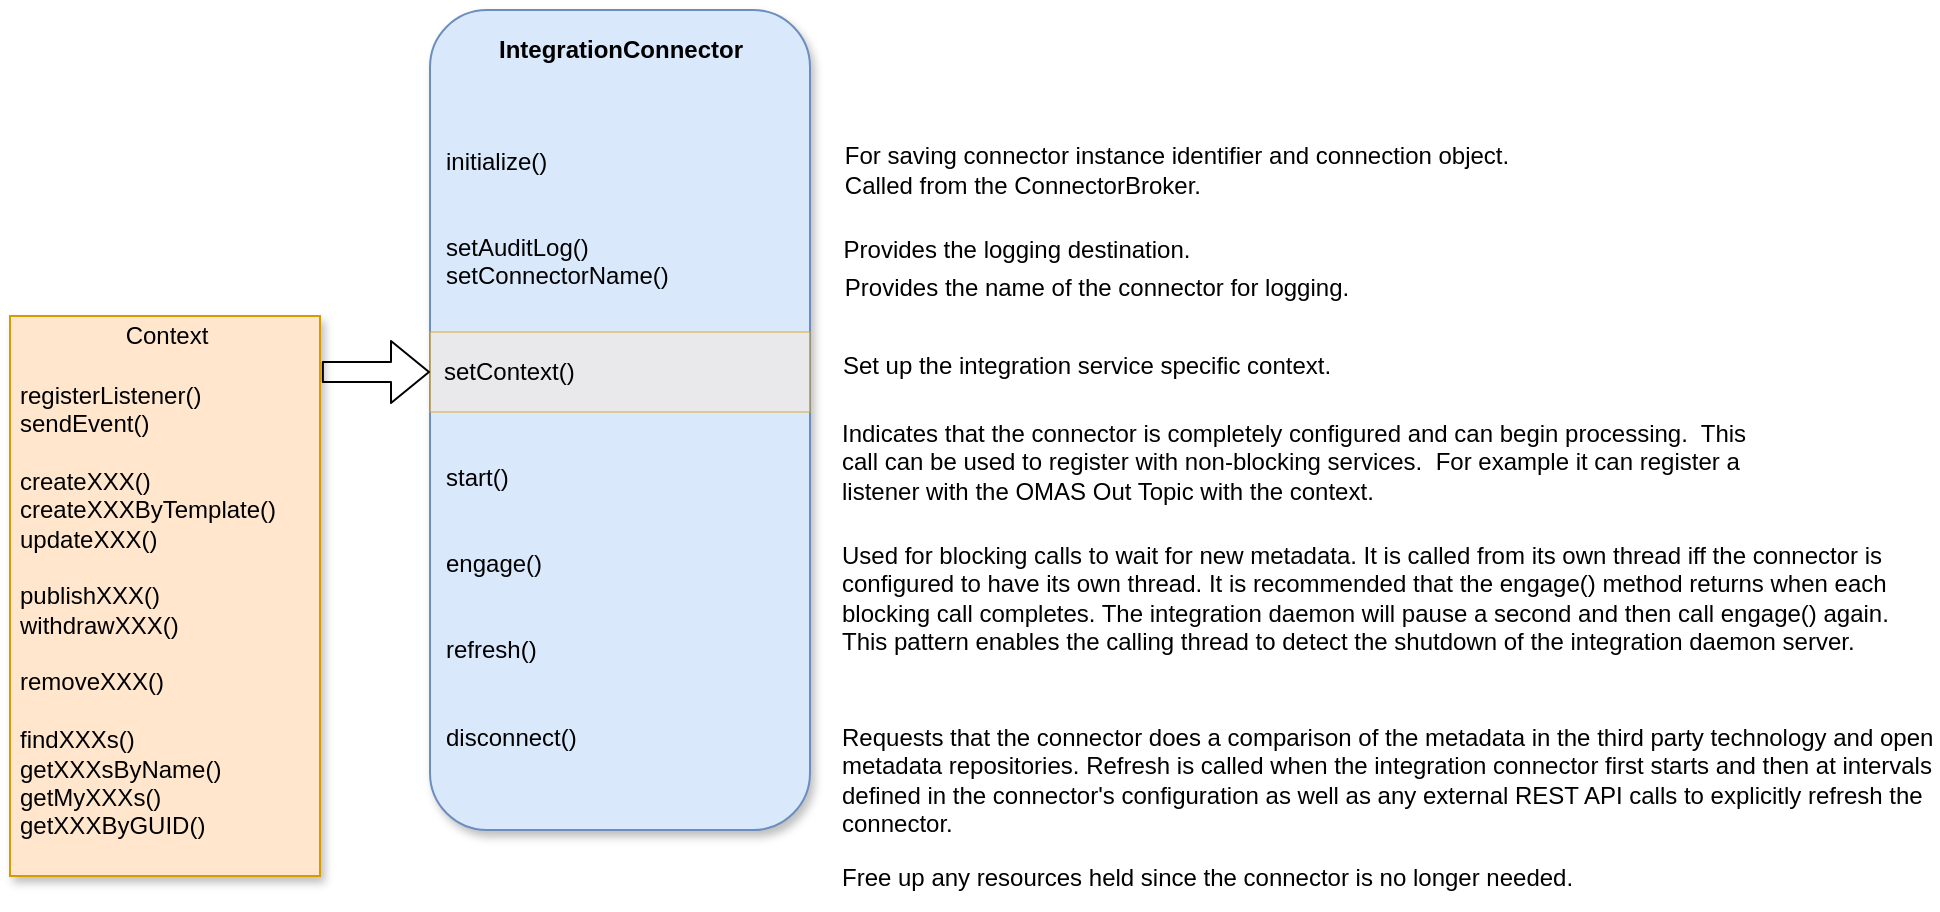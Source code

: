 <mxfile version="16.5.1" type="device" pages="3"><diagram id="64aDKeuYOhuSxBOflMIt" name="integration-connector"><mxGraphModel dx="1106" dy="773" grid="1" gridSize="10" guides="1" tooltips="1" connect="1" arrows="1" fold="1" page="1" pageScale="1" pageWidth="1169" pageHeight="827" math="0" shadow="0"><root><mxCell id="YQMm9Tc21oN1GBCdeoTT-0"/><mxCell id="YQMm9Tc21oN1GBCdeoTT-1" parent="YQMm9Tc21oN1GBCdeoTT-0"/><mxCell id="YQMm9Tc21oN1GBCdeoTT-2" value="&lt;br&gt;&lt;br&gt;initialize()&lt;br&gt;&lt;br&gt;&lt;br&gt;setAuditLog()&lt;br&gt;setConnectorName()&lt;br&gt;&lt;br&gt;&lt;br&gt;&lt;br&gt;&lt;br&gt;&lt;br&gt;&lt;br&gt;start()&lt;br&gt;&lt;br&gt;&lt;br&gt;engage()&lt;br&gt;&lt;br&gt;&lt;br&gt;refresh()&lt;br&gt;&lt;br&gt;&lt;br&gt;disconnect()" style="rounded=1;whiteSpace=wrap;html=1;align=left;perimeterSpacing=0;spacingLeft=6;fillColor=#dae8fc;strokeColor=#6c8ebf;shadow=1;" parent="YQMm9Tc21oN1GBCdeoTT-1" vertex="1"><mxGeometry x="240" y="120" width="190" height="410" as="geometry"/></mxCell><mxCell id="YQMm9Tc21oN1GBCdeoTT-3" value="&lt;b&gt;IntegrationConnector&lt;/b&gt;" style="text;html=1;align=center;verticalAlign=middle;resizable=0;points=[];autosize=1;" parent="YQMm9Tc21oN1GBCdeoTT-1" vertex="1"><mxGeometry x="265" y="130" width="140" height="20" as="geometry"/></mxCell><mxCell id="YQMm9Tc21oN1GBCdeoTT-6" value="Indicates that the connector is completely configured and can begin processing.&amp;nbsp; This call can be used to register with non-blocking services.&amp;nbsp; For example it can register a listener with the OMAS Out Topic with the context." style="text;whiteSpace=wrap;html=1;" parent="YQMm9Tc21oN1GBCdeoTT-1" vertex="1"><mxGeometry x="444" y="318" width="470" height="40" as="geometry"/></mxCell><mxCell id="YQMm9Tc21oN1GBCdeoTT-7" value="For saving connector instance identifier and connection object.&lt;br&gt;&lt;div style=&quot;text-align: left&quot;&gt;&lt;span&gt;Called from the ConnectorBroker.&lt;/span&gt;&lt;/div&gt;" style="text;html=1;align=center;verticalAlign=middle;resizable=0;points=[];autosize=1;" parent="YQMm9Tc21oN1GBCdeoTT-1" vertex="1"><mxGeometry x="438" y="185" width="350" height="30" as="geometry"/></mxCell><mxCell id="YQMm9Tc21oN1GBCdeoTT-8" value="Provides the logging destination." style="text;html=1;align=center;verticalAlign=middle;resizable=0;points=[];autosize=1;" parent="YQMm9Tc21oN1GBCdeoTT-1" vertex="1"><mxGeometry x="438" y="230" width="190" height="20" as="geometry"/></mxCell><mxCell id="YQMm9Tc21oN1GBCdeoTT-9" value="Provides the name of the connector for logging." style="text;html=1;align=center;verticalAlign=middle;resizable=0;points=[];autosize=1;" parent="YQMm9Tc21oN1GBCdeoTT-1" vertex="1"><mxGeometry x="438" y="249" width="270" height="20" as="geometry"/></mxCell><mxCell id="YQMm9Tc21oN1GBCdeoTT-11" value="Used for blocking calls to wait for new metadata.  It is called from its own thread iff the connector is configured to have its own thread.  It is recommended that the engage() method returns when each blocking call completes.  The integration daemon will pause a second and then call engage() again.  This pattern enables the calling thread to detect the shutdown of the integration daemon server." style="text;whiteSpace=wrap;html=1;" parent="YQMm9Tc21oN1GBCdeoTT-1" vertex="1"><mxGeometry x="444" y="379" width="550" height="70" as="geometry"/></mxCell><mxCell id="YQMm9Tc21oN1GBCdeoTT-12" value="Free up any resources held since the connector is no longer needed." style="text;whiteSpace=wrap;html=1;" parent="YQMm9Tc21oN1GBCdeoTT-1" vertex="1"><mxGeometry x="444" y="540" width="400" height="30" as="geometry"/></mxCell><mxCell id="YQMm9Tc21oN1GBCdeoTT-14" value="Requests that the connector does a comparison of the metadata in the third party technology and open metadata repositories. Refresh is called when the integration connector first starts and then at intervals defined in the connector's configuration as well as any external REST API calls to explicitly refresh the connector." style="text;whiteSpace=wrap;html=1;" parent="YQMm9Tc21oN1GBCdeoTT-1" vertex="1"><mxGeometry x="444" y="470" width="550" height="70" as="geometry"/></mxCell><mxCell id="YQMm9Tc21oN1GBCdeoTT-15" value="Set up the integration service specific context." style="text;html=1;align=center;verticalAlign=middle;resizable=0;points=[];autosize=1;" parent="YQMm9Tc21oN1GBCdeoTT-1" vertex="1"><mxGeometry x="438" y="288" width="260" height="20" as="geometry"/></mxCell><mxCell id="YQMm9Tc21oN1GBCdeoTT-16" value="setContext()" style="rounded=0;whiteSpace=wrap;html=1;fillColor=#ffe6cc;strokeColor=#d79b00;opacity=40;align=left;spacingLeft=5;" parent="YQMm9Tc21oN1GBCdeoTT-1" vertex="1"><mxGeometry x="240" y="281" width="190" height="40" as="geometry"/></mxCell><mxCell id="YQMm9Tc21oN1GBCdeoTT-17" value="&lt;br&gt;registerListener()&lt;br&gt;sendEvent()&lt;br&gt;&lt;br&gt;createXXX()&lt;br&gt;createXXXByTemplate()&lt;br&gt;updateXXX()&lt;br&gt;&lt;br&gt;publishXXX()&lt;br&gt;withdrawXXX()&lt;br&gt;&lt;br&gt;removeXXX()&lt;br&gt;&lt;br&gt;findXXXs()&lt;br&gt;getXXXsByName()&lt;br&gt;getMyXXXs()&lt;br&gt;getXXXByGUID()" style="whiteSpace=wrap;html=1;align=left;fillColor=#ffe6cc;strokeColor=#d79b00;spacingLeft=3;shadow=1;" parent="YQMm9Tc21oN1GBCdeoTT-1" vertex="1"><mxGeometry x="30" y="273" width="155" height="280" as="geometry"/></mxCell><mxCell id="NjhM_B7wD2fwzGD4Wnjn-0" value="Context" style="text;html=1;align=center;verticalAlign=middle;resizable=0;points=[];autosize=1;" parent="YQMm9Tc21oN1GBCdeoTT-1" vertex="1"><mxGeometry x="77.5" y="273" width="60" height="20" as="geometry"/></mxCell><mxCell id="NjhM_B7wD2fwzGD4Wnjn-1" value="" style="shape=flexArrow;endArrow=classic;html=1;exitX=1.006;exitY=0.1;exitDx=0;exitDy=0;exitPerimeter=0;entryX=0;entryY=0.5;entryDx=0;entryDy=0;" parent="YQMm9Tc21oN1GBCdeoTT-1" source="YQMm9Tc21oN1GBCdeoTT-17" target="YQMm9Tc21oN1GBCdeoTT-16" edge="1"><mxGeometry width="50" height="50" relative="1" as="geometry"><mxPoint x="410" y="523" as="sourcePoint"/><mxPoint x="460" y="473" as="targetPoint"/></mxGeometry></mxCell></root></mxGraphModel></diagram><diagram id="_wFo67S1BkegfWECctjt" name="triggers"><mxGraphModel dx="1106" dy="773" grid="1" gridSize="10" guides="1" tooltips="1" connect="1" arrows="1" fold="1" page="1" pageScale="1" pageWidth="827" pageHeight="1169" math="0" shadow="0"><root><mxCell id="nCIwcktfopYEeBUSfKqR-0"/><mxCell id="nCIwcktfopYEeBUSfKqR-1" parent="nCIwcktfopYEeBUSfKqR-0"/><mxCell id="nCIwcktfopYEeBUSfKqR-5" value="" style="edgeStyle=orthogonalEdgeStyle;rounded=0;orthogonalLoop=1;jettySize=auto;html=1;fillColor=#dae8fc;strokeColor=#6c8ebf;" parent="nCIwcktfopYEeBUSfKqR-1" source="nCIwcktfopYEeBUSfKqR-2" target="nCIwcktfopYEeBUSfKqR-4" edge="1"><mxGeometry relative="1" as="geometry"/></mxCell><mxCell id="9Datq7JUQwxEr3rtLRhj-16" style="edgeStyle=orthogonalEdgeStyle;rounded=0;orthogonalLoop=1;jettySize=auto;html=1;exitX=0.75;exitY=1;exitDx=0;exitDy=0;entryX=0;entryY=0.5;entryDx=0;entryDy=0;fillColor=#dae8fc;strokeColor=#6c8ebf;" edge="1" parent="nCIwcktfopYEeBUSfKqR-1" source="nCIwcktfopYEeBUSfKqR-2" target="nCIwcktfopYEeBUSfKqR-6"><mxGeometry relative="1" as="geometry"/></mxCell><mxCell id="nCIwcktfopYEeBUSfKqR-2" value="Connection" style="rounded=0;whiteSpace=wrap;html=1;fillColor=#dae8fc;strokeColor=#6c8ebf;" parent="nCIwcktfopYEeBUSfKqR-1" vertex="1"><mxGeometry x="160" y="130" width="120" height="60" as="geometry"/></mxCell><mxCell id="nCIwcktfopYEeBUSfKqR-4" value="ConnectorType" style="rounded=0;whiteSpace=wrap;html=1;fillColor=#dae8fc;strokeColor=#6c8ebf;" parent="nCIwcktfopYEeBUSfKqR-1" vertex="1"><mxGeometry x="350" y="130" width="120" height="60" as="geometry"/></mxCell><mxCell id="nCIwcktfopYEeBUSfKqR-6" value="Endpoint" style="rounded=0;whiteSpace=wrap;html=1;fillColor=#dae8fc;strokeColor=#6c8ebf;" parent="nCIwcktfopYEeBUSfKqR-1" vertex="1"><mxGeometry x="350" y="220" width="120" height="60" as="geometry"/></mxCell><mxCell id="nCIwcktfopYEeBUSfKqR-8" value="Implementation of the&lt;br&gt;integration connector" style="text;html=1;align=center;verticalAlign=middle;resizable=0;points=[];autosize=1;strokeColor=none;" parent="nCIwcktfopYEeBUSfKqR-1" vertex="1"><mxGeometry x="480" y="145" width="130" height="30" as="geometry"/></mxCell><mxCell id="nCIwcktfopYEeBUSfKqR-9" value="Location of the system&lt;br&gt;to catalog" style="text;html=1;align=center;verticalAlign=middle;resizable=0;points=[];autosize=1;strokeColor=none;" parent="nCIwcktfopYEeBUSfKqR-1" vertex="1"><mxGeometry x="475" y="230" width="140" height="30" as="geometry"/></mxCell><mxCell id="nCIwcktfopYEeBUSfKqR-10" value="" style="edgeStyle=orthogonalEdgeStyle;rounded=0;orthogonalLoop=1;jettySize=auto;html=1;fillColor=#dae8fc;strokeColor=#6c8ebf;" parent="nCIwcktfopYEeBUSfKqR-1" source="nCIwcktfopYEeBUSfKqR-12" target="nCIwcktfopYEeBUSfKqR-13" edge="1"><mxGeometry relative="1" as="geometry"/></mxCell><mxCell id="nCIwcktfopYEeBUSfKqR-12" value="Connection" style="rounded=0;whiteSpace=wrap;html=1;fillColor=#dae8fc;strokeColor=#6c8ebf;" parent="nCIwcktfopYEeBUSfKqR-1" vertex="1"><mxGeometry x="155" y="380" width="120" height="60" as="geometry"/></mxCell><mxCell id="nCIwcktfopYEeBUSfKqR-13" value="ConnectorType" style="rounded=0;whiteSpace=wrap;html=1;fillColor=#dae8fc;strokeColor=#6c8ebf;" parent="nCIwcktfopYEeBUSfKqR-1" vertex="1"><mxGeometry x="345" y="380" width="120" height="60" as="geometry"/></mxCell><mxCell id="nCIwcktfopYEeBUSfKqR-15" value="Implementation of the&lt;br&gt;integration connector" style="text;html=1;align=center;verticalAlign=middle;resizable=0;points=[];autosize=1;strokeColor=none;" parent="nCIwcktfopYEeBUSfKqR-1" vertex="1"><mxGeometry x="475" y="395" width="130" height="30" as="geometry"/></mxCell><mxCell id="nCIwcktfopYEeBUSfKqR-17" value="Location is determined from the endpoints that are stored in open metadata.&lt;br&gt;&lt;br&gt;The connector registers a listener with the context and it listens for events&lt;br&gt;relating to endpoint of the appropriate values." style="text;html=1;align=center;verticalAlign=middle;resizable=0;points=[];autosize=1;strokeColor=none;" parent="nCIwcktfopYEeBUSfKqR-1" vertex="1"><mxGeometry x="160" y="470" width="420" height="60" as="geometry"/></mxCell><mxCell id="nCIwcktfopYEeBUSfKqR-18" value="Two approaches to designing the connections for an integration connector&amp;nbsp;" style="text;html=1;align=center;verticalAlign=middle;resizable=0;points=[];autosize=1;strokeColor=none;" parent="nCIwcktfopYEeBUSfKqR-1" vertex="1"><mxGeometry x="120" y="50" width="410" height="20" as="geometry"/></mxCell><mxCell id="nCIwcktfopYEeBUSfKqR-19" value="An integration connector can choose to support one of these patterns or switch&lt;br&gt;dynamically depending on the presence of the endpoint in the connector's configuration.&amp;nbsp;" style="text;html=1;align=center;verticalAlign=middle;resizable=0;points=[];autosize=1;strokeColor=none;" parent="nCIwcktfopYEeBUSfKqR-1" vertex="1"><mxGeometry x="160" y="585" width="490" height="30" as="geometry"/></mxCell><mxCell id="nCIwcktfopYEeBUSfKqR-20" value="Used for a dedicated connector to a specific&lt;br&gt;third party technology deployment." style="text;html=1;align=center;verticalAlign=middle;resizable=0;points=[];autosize=1;strokeColor=none;" parent="nCIwcktfopYEeBUSfKqR-1" vertex="1"><mxGeometry x="690" y="145" width="250" height="30" as="geometry"/></mxCell><mxCell id="nCIwcktfopYEeBUSfKqR-21" value="Used to catalog all instances&lt;br&gt;of a particular type of technology" style="text;html=1;align=center;verticalAlign=middle;resizable=0;points=[];autosize=1;strokeColor=none;" parent="nCIwcktfopYEeBUSfKqR-1" vertex="1"><mxGeometry x="710" y="395" width="190" height="30" as="geometry"/></mxCell><mxCell id="YG-GUabA965zJLkEspPO-0" value="or both" style="text;html=1;align=center;verticalAlign=middle;resizable=0;points=[];autosize=1;strokeColor=none;fillColor=none;" vertex="1" parent="nCIwcktfopYEeBUSfKqR-1"><mxGeometry x="345" y="660" width="50" height="20" as="geometry"/></mxCell><mxCell id="9Datq7JUQwxEr3rtLRhj-0" value="" style="edgeStyle=orthogonalEdgeStyle;rounded=0;orthogonalLoop=1;jettySize=auto;html=1;fillColor=#dae8fc;strokeColor=#6c8ebf;" edge="1" parent="nCIwcktfopYEeBUSfKqR-1" source="9Datq7JUQwxEr3rtLRhj-2" target="9Datq7JUQwxEr3rtLRhj-3"><mxGeometry relative="1" as="geometry"/></mxCell><mxCell id="9Datq7JUQwxEr3rtLRhj-13" style="edgeStyle=orthogonalEdgeStyle;rounded=0;orthogonalLoop=1;jettySize=auto;html=1;exitX=0.5;exitY=1;exitDx=0;exitDy=0;entryX=0;entryY=0.5;entryDx=0;entryDy=0;fillColor=#dae8fc;strokeColor=#6c8ebf;" edge="1" parent="nCIwcktfopYEeBUSfKqR-1" source="9Datq7JUQwxEr3rtLRhj-2" target="9Datq7JUQwxEr3rtLRhj-5"><mxGeometry relative="1" as="geometry"/></mxCell><mxCell id="9Datq7JUQwxEr3rtLRhj-2" value="VirtualConnection" style="rounded=0;whiteSpace=wrap;html=1;fillColor=#dae8fc;strokeColor=#6c8ebf;" vertex="1" parent="nCIwcktfopYEeBUSfKqR-1"><mxGeometry x="150" y="730" width="120" height="60" as="geometry"/></mxCell><mxCell id="9Datq7JUQwxEr3rtLRhj-3" value="ConnectorType" style="rounded=0;whiteSpace=wrap;html=1;fillColor=#dae8fc;strokeColor=#6c8ebf;" vertex="1" parent="nCIwcktfopYEeBUSfKqR-1"><mxGeometry x="340" y="730" width="120" height="60" as="geometry"/></mxCell><mxCell id="9Datq7JUQwxEr3rtLRhj-7" style="edgeStyle=orthogonalEdgeStyle;rounded=0;orthogonalLoop=1;jettySize=auto;html=1;exitX=0.5;exitY=1;exitDx=0;exitDy=0;entryX=0;entryY=0.5;entryDx=0;entryDy=0;fillColor=#dae8fc;strokeColor=#6c8ebf;" edge="1" parent="nCIwcktfopYEeBUSfKqR-1" source="9Datq7JUQwxEr3rtLRhj-5" target="9Datq7JUQwxEr3rtLRhj-6"><mxGeometry relative="1" as="geometry"/></mxCell><mxCell id="9Datq7JUQwxEr3rtLRhj-11" style="edgeStyle=orthogonalEdgeStyle;rounded=0;orthogonalLoop=1;jettySize=auto;html=1;entryX=0;entryY=0.5;entryDx=0;entryDy=0;dashed=1;fillColor=#dae8fc;strokeColor=#6c8ebf;" edge="1" parent="nCIwcktfopYEeBUSfKqR-1" source="9Datq7JUQwxEr3rtLRhj-5" target="9Datq7JUQwxEr3rtLRhj-10"><mxGeometry relative="1" as="geometry"/></mxCell><mxCell id="9Datq7JUQwxEr3rtLRhj-5" value="Embedded&lt;br&gt;Connections" style="rounded=0;whiteSpace=wrap;html=1;fillColor=#dae8fc;strokeColor=#6c8ebf;" vertex="1" parent="nCIwcktfopYEeBUSfKqR-1"><mxGeometry x="340" y="820" width="120" height="60" as="geometry"/></mxCell><mxCell id="9Datq7JUQwxEr3rtLRhj-8" style="edgeStyle=orthogonalEdgeStyle;rounded=0;orthogonalLoop=1;jettySize=auto;html=1;dashed=1;fillColor=#dae8fc;strokeColor=#6c8ebf;" edge="1" parent="nCIwcktfopYEeBUSfKqR-1" source="9Datq7JUQwxEr3rtLRhj-6"><mxGeometry relative="1" as="geometry"><mxPoint x="630" y="950" as="targetPoint"/></mxGeometry></mxCell><mxCell id="9Datq7JUQwxEr3rtLRhj-6" value="Connection" style="rounded=0;whiteSpace=wrap;html=1;fillColor=#dae8fc;strokeColor=#6c8ebf;" vertex="1" parent="nCIwcktfopYEeBUSfKqR-1"><mxGeometry x="460" y="920" width="120" height="60" as="geometry"/></mxCell><mxCell id="9Datq7JUQwxEr3rtLRhj-9" style="edgeStyle=orthogonalEdgeStyle;rounded=0;orthogonalLoop=1;jettySize=auto;html=1;dashed=1;fillColor=#dae8fc;strokeColor=#6c8ebf;" edge="1" parent="nCIwcktfopYEeBUSfKqR-1" source="9Datq7JUQwxEr3rtLRhj-10"><mxGeometry relative="1" as="geometry"><mxPoint x="630" y="1030" as="targetPoint"/></mxGeometry></mxCell><mxCell id="9Datq7JUQwxEr3rtLRhj-10" value="Connection" style="rounded=0;whiteSpace=wrap;html=1;fillColor=#dae8fc;strokeColor=#6c8ebf;" vertex="1" parent="nCIwcktfopYEeBUSfKqR-1"><mxGeometry x="460" y="1000" width="120" height="60" as="geometry"/></mxCell><mxCell id="9Datq7JUQwxEr3rtLRhj-17" value="Implementation of the&lt;br&gt;integration connector" style="text;html=1;align=center;verticalAlign=middle;resizable=0;points=[];autosize=1;strokeColor=none;" vertex="1" parent="nCIwcktfopYEeBUSfKqR-1"><mxGeometry x="485" y="740" width="130" height="30" as="geometry"/></mxCell><mxCell id="9Datq7JUQwxEr3rtLRhj-18" value="Connection for&lt;br&gt;third party technology" style="text;html=1;align=left;verticalAlign=middle;resizable=0;points=[];autosize=1;strokeColor=none;" vertex="1" parent="nCIwcktfopYEeBUSfKqR-1"><mxGeometry x="650" y="935" width="130" height="30" as="geometry"/></mxCell><mxCell id="9Datq7JUQwxEr3rtLRhj-19" value="Connection for&lt;br&gt;third party technology" style="text;html=1;align=left;verticalAlign=middle;resizable=0;points=[];autosize=1;strokeColor=none;" vertex="1" parent="nCIwcktfopYEeBUSfKqR-1"><mxGeometry x="650" y="1015" width="130" height="30" as="geometry"/></mxCell></root></mxGraphModel></diagram><diagram id="1xcrWiGMLWpjkEZGx5wN" name="testing"><mxGraphModel dx="1106" dy="773" grid="1" gridSize="10" guides="1" tooltips="1" connect="1" arrows="1" fold="1" page="1" pageScale="1" pageWidth="827" pageHeight="1169" math="0" shadow="0"><root><mxCell id="-SMCdCPPHjNISm7qPnxs-0"/><mxCell id="-SMCdCPPHjNISm7qPnxs-1" parent="-SMCdCPPHjNISm7qPnxs-0"/><mxCell id="-SMCdCPPHjNISm7qPnxs-2" value="OMAG Server Platform" style="rounded=0;whiteSpace=wrap;html=1;verticalAlign=top;fillColor=#dae8fc;strokeColor=#6c8ebf;" vertex="1" parent="-SMCdCPPHjNISm7qPnxs-1"><mxGeometry x="310" y="130" width="530" height="250" as="geometry"/></mxCell><mxCell id="-SMCdCPPHjNISm7qPnxs-4" value="Metadata Access Store" style="rounded=0;whiteSpace=wrap;html=1;fillColor=#ffe6cc;strokeColor=#d79b00;verticalAlign=top;" vertex="1" parent="-SMCdCPPHjNISm7qPnxs-1"><mxGeometry x="667" y="171.5" width="160" height="185" as="geometry"/></mxCell><mxCell id="-SMCdCPPHjNISm7qPnxs-5" value="Integration Daemon" style="rounded=0;whiteSpace=wrap;html=1;fillColor=#ffe6cc;strokeColor=#d79b00;verticalAlign=top;" vertex="1" parent="-SMCdCPPHjNISm7qPnxs-1"><mxGeometry x="330" y="170" width="231" height="198" as="geometry"/></mxCell><mxCell id="-SMCdCPPHjNISm7qPnxs-7" value="Integration Service" style="rounded=0;whiteSpace=wrap;html=1;verticalAlign=top;fillColor=#d5e8d4;strokeColor=#82b366;" vertex="1" parent="-SMCdCPPHjNISm7qPnxs-1"><mxGeometry x="349" y="210" width="201" height="140" as="geometry"/></mxCell><mxCell id="-SMCdCPPHjNISm7qPnxs-26" style="edgeStyle=orthogonalEdgeStyle;rounded=0;orthogonalLoop=1;jettySize=auto;html=1;exitX=0;exitY=0.75;exitDx=0;exitDy=0;entryX=0.75;entryY=0;entryDx=0;entryDy=0;" edge="1" parent="-SMCdCPPHjNISm7qPnxs-1" source="-SMCdCPPHjNISm7qPnxs-9" target="-SMCdCPPHjNISm7qPnxs-25"><mxGeometry relative="1" as="geometry"/></mxCell><mxCell id="-SMCdCPPHjNISm7qPnxs-9" value="Asset Manager OMAS" style="rounded=0;whiteSpace=wrap;html=1;fillColor=#d5e8d4;strokeColor=#82b366;" vertex="1" parent="-SMCdCPPHjNISm7qPnxs-1"><mxGeometry x="687" y="201.5" width="120" height="60" as="geometry"/></mxCell><mxCell id="-SMCdCPPHjNISm7qPnxs-10" style="edgeStyle=orthogonalEdgeStyle;rounded=0;orthogonalLoop=1;jettySize=auto;html=1;exitX=0.5;exitY=0;exitDx=0;exitDy=0;entryX=0.5;entryY=1;entryDx=0;entryDy=0;" edge="1" parent="-SMCdCPPHjNISm7qPnxs-1" source="-SMCdCPPHjNISm7qPnxs-11" target="-SMCdCPPHjNISm7qPnxs-9"><mxGeometry relative="1" as="geometry"/></mxCell><mxCell id="-SMCdCPPHjNISm7qPnxs-35" style="edgeStyle=orthogonalEdgeStyle;rounded=0;orthogonalLoop=1;jettySize=auto;html=1;startArrow=classic;startFill=1;" edge="1" parent="-SMCdCPPHjNISm7qPnxs-1" source="-SMCdCPPHjNISm7qPnxs-11" target="-SMCdCPPHjNISm7qPnxs-34"><mxGeometry relative="1" as="geometry"/></mxCell><mxCell id="-SMCdCPPHjNISm7qPnxs-11" value="OMRS" style="rounded=0;whiteSpace=wrap;html=1;fillColor=#d5e8d4;strokeColor=#82b366;" vertex="1" parent="-SMCdCPPHjNISm7qPnxs-1"><mxGeometry x="687" y="286.5" width="120" height="60" as="geometry"/></mxCell><mxCell id="-SMCdCPPHjNISm7qPnxs-27" style="edgeStyle=orthogonalEdgeStyle;rounded=0;orthogonalLoop=1;jettySize=auto;html=1;exitX=1;exitY=0.25;exitDx=0;exitDy=0;entryX=0;entryY=0.25;entryDx=0;entryDy=0;" edge="1" parent="-SMCdCPPHjNISm7qPnxs-1" source="-SMCdCPPHjNISm7qPnxs-28" target="-SMCdCPPHjNISm7qPnxs-9"><mxGeometry relative="1" as="geometry"/></mxCell><mxCell id="-SMCdCPPHjNISm7qPnxs-29" style="edgeStyle=orthogonalEdgeStyle;rounded=0;orthogonalLoop=1;jettySize=auto;html=1;exitX=1;exitY=0.25;exitDx=0;exitDy=0;entryX=0;entryY=0.25;entryDx=0;entryDy=0;" edge="1" parent="-SMCdCPPHjNISm7qPnxs-1" source="-SMCdCPPHjNISm7qPnxs-19" target="-SMCdCPPHjNISm7qPnxs-28"><mxGeometry relative="1" as="geometry"/></mxCell><mxCell id="-SMCdCPPHjNISm7qPnxs-19" value="Your Integration Connector" style="rounded=0;whiteSpace=wrap;html=1;fillColor=#e1d5e7;strokeColor=#9673a6;" vertex="1" parent="-SMCdCPPHjNISm7qPnxs-1"><mxGeometry x="370" y="250" width="120" height="60" as="geometry"/></mxCell><mxCell id="-SMCdCPPHjNISm7qPnxs-23" value="" style="rounded=0;whiteSpace=wrap;html=1;fillColor=#d5e8d4;strokeColor=#82b366;" vertex="1" parent="-SMCdCPPHjNISm7qPnxs-1"><mxGeometry x="561" y="400" width="120" height="60" as="geometry"/></mxCell><mxCell id="-SMCdCPPHjNISm7qPnxs-24" style="edgeStyle=orthogonalEdgeStyle;rounded=0;orthogonalLoop=1;jettySize=auto;html=1;exitX=0.25;exitY=0;exitDx=0;exitDy=0;entryX=1;entryY=0.75;entryDx=0;entryDy=0;" edge="1" parent="-SMCdCPPHjNISm7qPnxs-1" source="-SMCdCPPHjNISm7qPnxs-25" target="-SMCdCPPHjNISm7qPnxs-28"><mxGeometry relative="1" as="geometry"/></mxCell><mxCell id="-SMCdCPPHjNISm7qPnxs-25" value="Asset Manager OMAS&lt;br&gt;Out Topic" style="rounded=0;whiteSpace=wrap;html=1;" vertex="1" parent="-SMCdCPPHjNISm7qPnxs-1"><mxGeometry x="576" y="400" width="90" height="50" as="geometry"/></mxCell><mxCell id="-SMCdCPPHjNISm7qPnxs-30" style="edgeStyle=orthogonalEdgeStyle;rounded=0;orthogonalLoop=1;jettySize=auto;html=1;exitX=0;exitY=0.75;exitDx=0;exitDy=0;entryX=1;entryY=0.75;entryDx=0;entryDy=0;" edge="1" parent="-SMCdCPPHjNISm7qPnxs-1" source="-SMCdCPPHjNISm7qPnxs-28" target="-SMCdCPPHjNISm7qPnxs-19"><mxGeometry relative="1" as="geometry"/></mxCell><mxCell id="-SMCdCPPHjNISm7qPnxs-28" value="Context" style="rounded=0;whiteSpace=wrap;html=1;horizontal=0;" vertex="1" parent="-SMCdCPPHjNISm7qPnxs-1"><mxGeometry x="510" y="250" width="40" height="60" as="geometry"/></mxCell><mxCell id="-SMCdCPPHjNISm7qPnxs-32" style="edgeStyle=orthogonalEdgeStyle;rounded=0;orthogonalLoop=1;jettySize=auto;html=1;startArrow=classic;startFill=1;" edge="1" parent="-SMCdCPPHjNISm7qPnxs-1" source="-SMCdCPPHjNISm7qPnxs-31" target="-SMCdCPPHjNISm7qPnxs-19"><mxGeometry relative="1" as="geometry"/></mxCell><mxCell id="-SMCdCPPHjNISm7qPnxs-31" value="Third Party&lt;br&gt;Technology" style="rounded=0;whiteSpace=wrap;html=1;fillColor=#bac8d3;strokeColor=#23445d;" vertex="1" parent="-SMCdCPPHjNISm7qPnxs-1"><mxGeometry x="130" y="250" width="120" height="60" as="geometry"/></mxCell><mxCell id="-SMCdCPPHjNISm7qPnxs-34" value="" style="shape=cylinder3;whiteSpace=wrap;html=1;boundedLbl=1;backgroundOutline=1;size=4;fillColor=#d5e8d4;strokeColor=#82b366;" vertex="1" parent="-SMCdCPPHjNISm7qPnxs-1"><mxGeometry x="700.5" y="400" width="93" height="50" as="geometry"/></mxCell><mxCell id="-SMCdCPPHjNISm7qPnxs-36" value="Metadata&lt;br&gt;Repository" style="text;html=1;align=center;verticalAlign=middle;resizable=0;points=[];autosize=1;strokeColor=none;fillColor=none;" vertex="1" parent="-SMCdCPPHjNISm7qPnxs-1"><mxGeometry x="713.5" y="413" width="70" height="30" as="geometry"/></mxCell></root></mxGraphModel></diagram></mxfile>